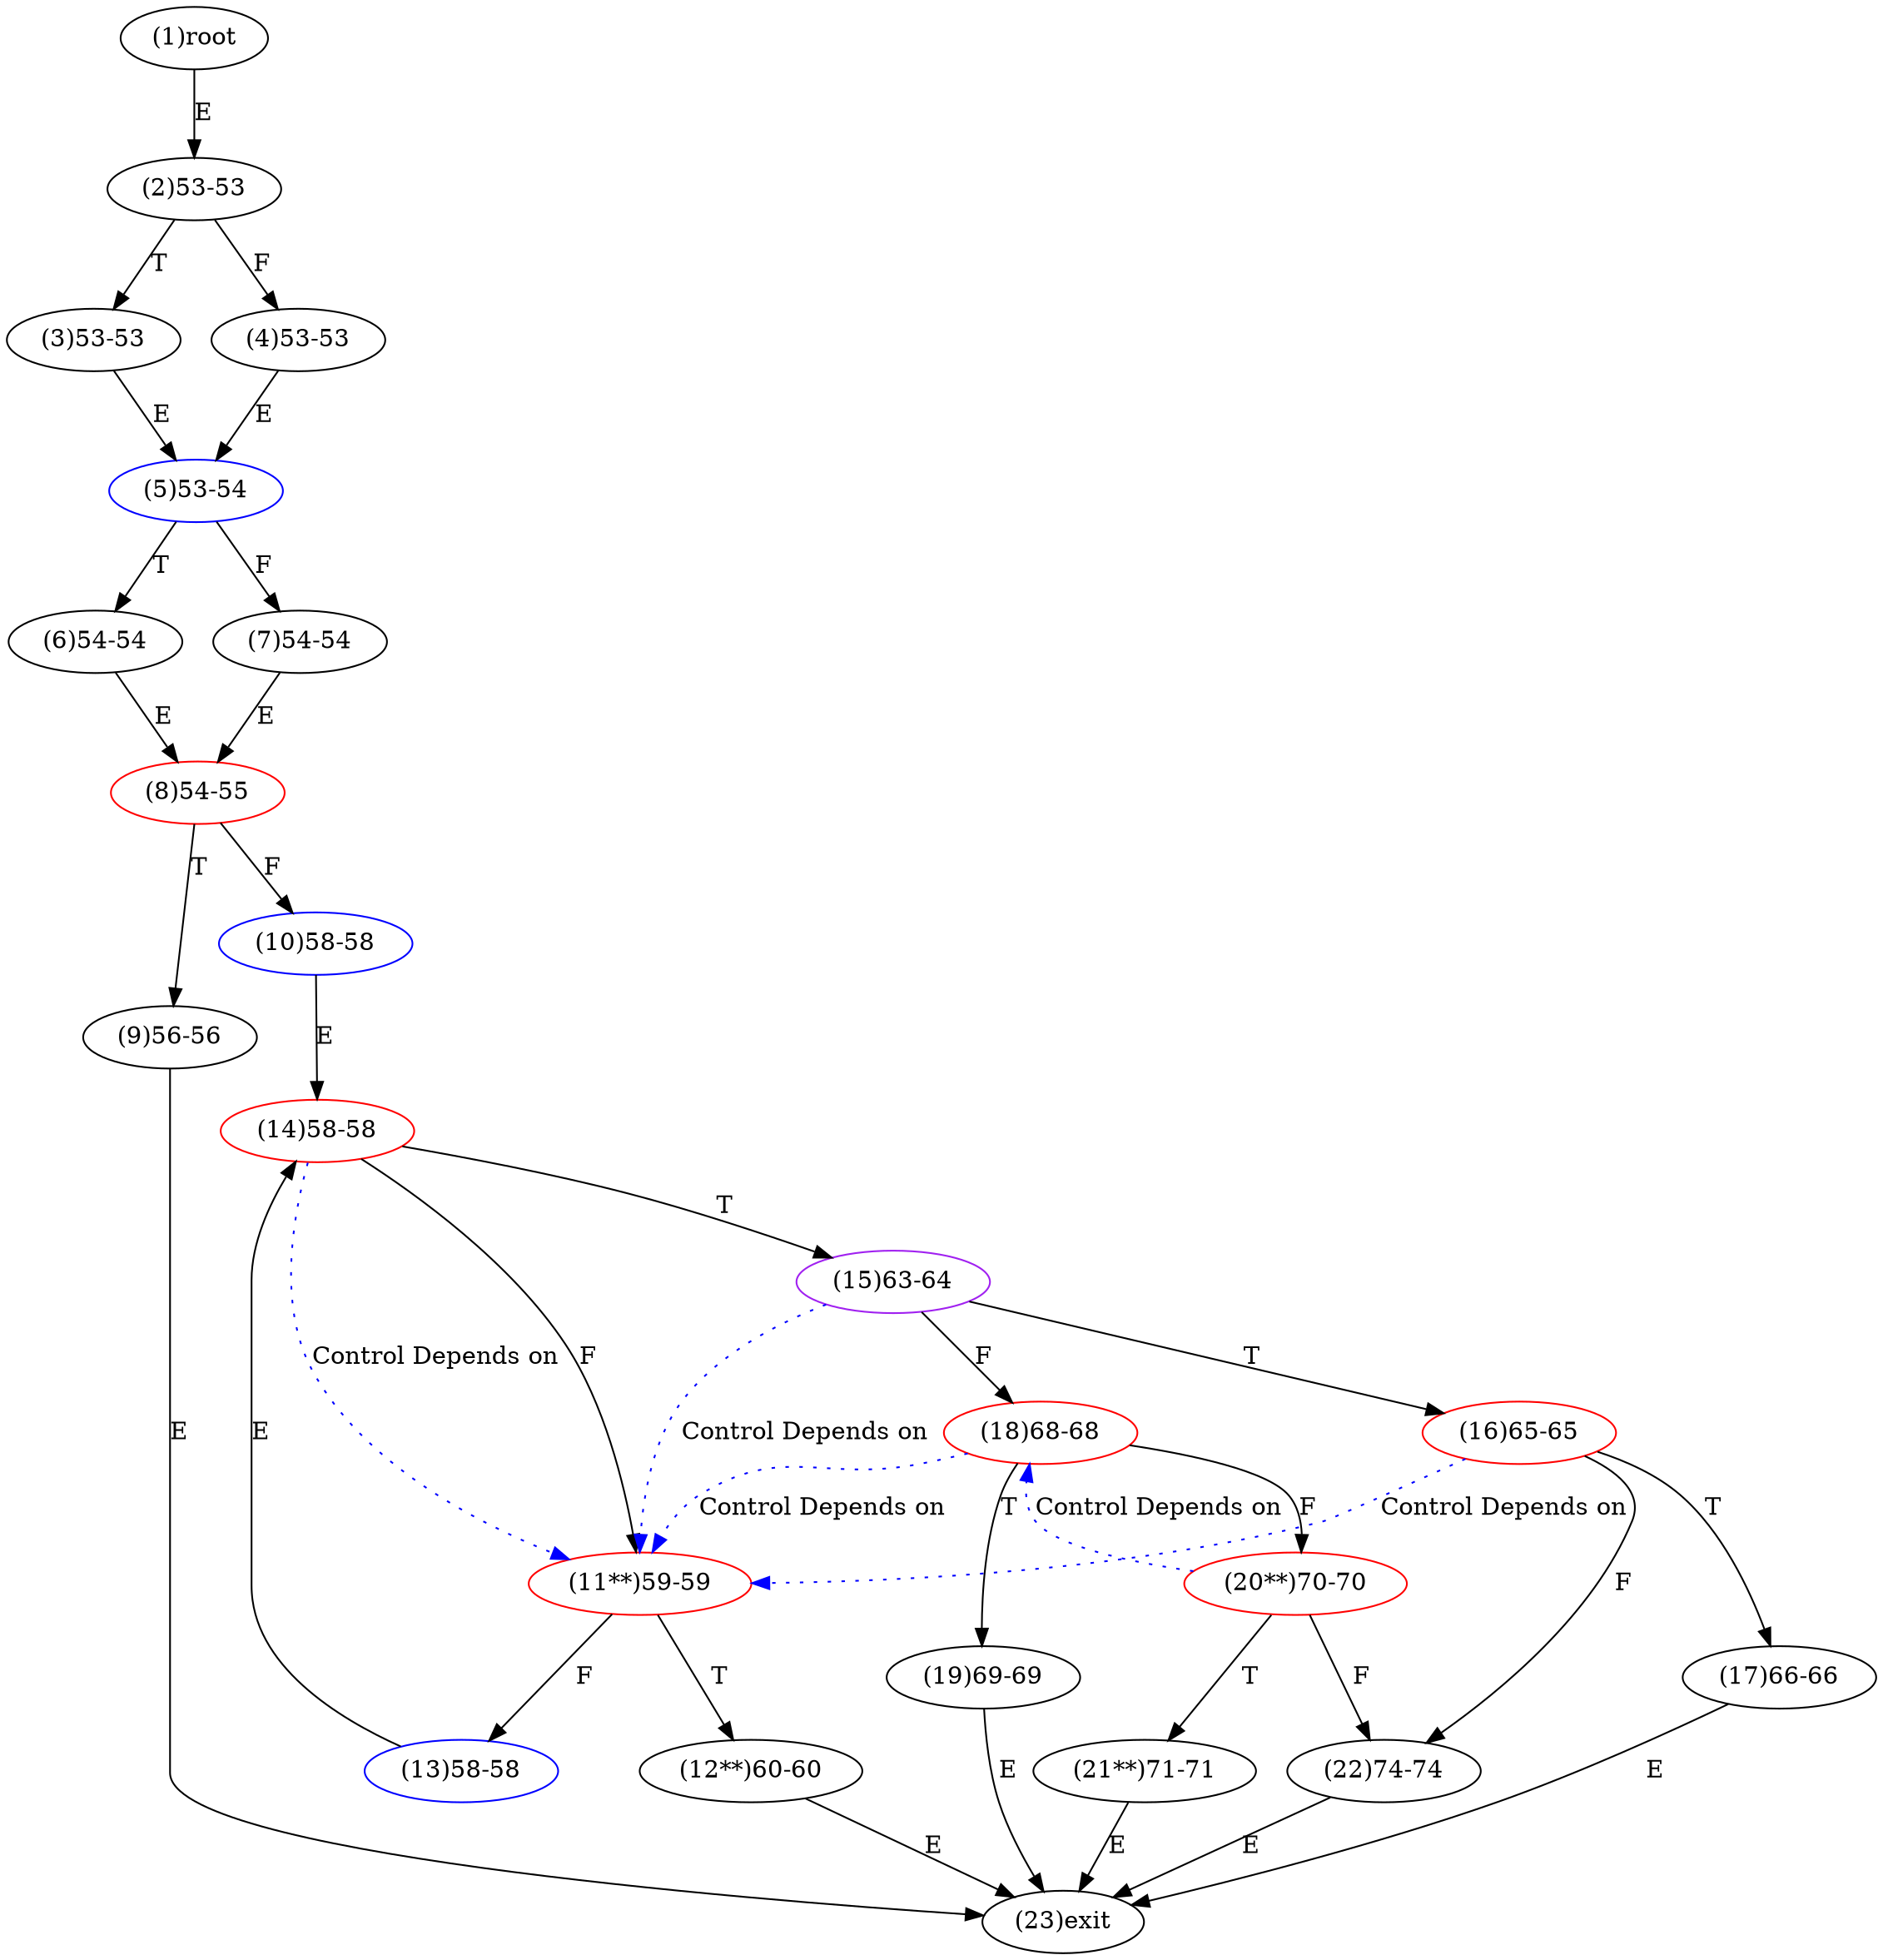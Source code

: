 digraph "" { 
1[ label="(1)root"];
2[ label="(2)53-53"];
3[ label="(3)53-53"];
4[ label="(4)53-53"];
5[ label="(5)53-54",color=blue];
6[ label="(6)54-54"];
7[ label="(7)54-54"];
8[ label="(8)54-55",color=red];
9[ label="(9)56-56"];
10[ label="(10)58-58",color=blue];
11[ label="(11**)59-59",color=red];
12[ label="(12**)60-60"];
13[ label="(13)58-58",color=blue];
14[ label="(14)58-58",color=red];
15[ label="(15)63-64",color=purple];
17[ label="(17)66-66"];
16[ label="(16)65-65",color=red];
19[ label="(19)69-69"];
18[ label="(18)68-68",color=red];
21[ label="(21**)71-71"];
20[ label="(20**)70-70",color=red];
23[ label="(23)exit"];
22[ label="(22)74-74"];
1->2[ label="E"];
2->4[ label="F"];
2->3[ label="T"];
3->5[ label="E"];
4->5[ label="E"];
5->7[ label="F"];
5->6[ label="T"];
6->8[ label="E"];
7->8[ label="E"];
8->10[ label="F"];
8->9[ label="T"];
9->23[ label="E"];
10->14[ label="E"];
11->13[ label="F"];
11->12[ label="T"];
12->23[ label="E"];
13->14[ label="E"];
14->11[ label="F"];
14->15[ label="T"];
15->18[ label="F"];
15->16[ label="T"];
16->22[ label="F"];
16->17[ label="T"];
17->23[ label="E"];
18->20[ label="F"];
18->19[ label="T"];
19->23[ label="E"];
20->22[ label="F"];
20->21[ label="T"];
21->23[ label="E"];
22->23[ label="E"];
14->11[ color="blue" label="Control Depends on" style = dotted ];
15->11[ color="blue" label="Control Depends on" style = dotted ];
16->11[ color="blue" label="Control Depends on" style = dotted ];
18->11[ color="blue" label="Control Depends on" style = dotted ];
20->18[ color="blue" label="Control Depends on" style = dotted ];
}